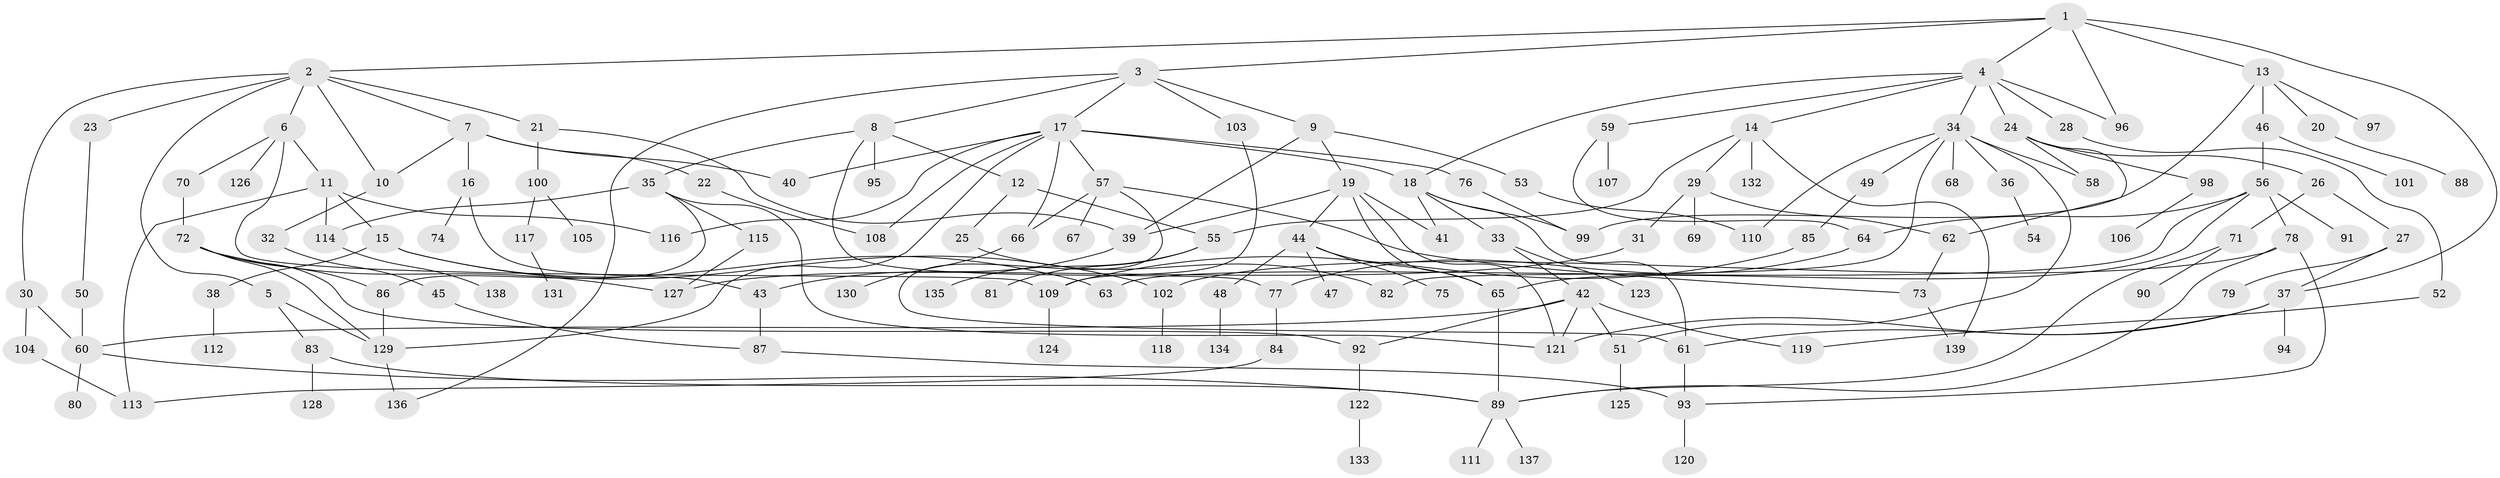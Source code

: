 // coarse degree distribution, {7: 0.03571428571428571, 3: 0.14285714285714285, 5: 0.09523809523809523, 4: 0.20238095238095238, 2: 0.2976190476190476, 9: 0.011904761904761904, 6: 0.05952380952380952, 8: 0.011904761904761904, 1: 0.14285714285714285}
// Generated by graph-tools (version 1.1) at 2025/36/03/04/25 23:36:02]
// undirected, 139 vertices, 194 edges
graph export_dot {
  node [color=gray90,style=filled];
  1;
  2;
  3;
  4;
  5;
  6;
  7;
  8;
  9;
  10;
  11;
  12;
  13;
  14;
  15;
  16;
  17;
  18;
  19;
  20;
  21;
  22;
  23;
  24;
  25;
  26;
  27;
  28;
  29;
  30;
  31;
  32;
  33;
  34;
  35;
  36;
  37;
  38;
  39;
  40;
  41;
  42;
  43;
  44;
  45;
  46;
  47;
  48;
  49;
  50;
  51;
  52;
  53;
  54;
  55;
  56;
  57;
  58;
  59;
  60;
  61;
  62;
  63;
  64;
  65;
  66;
  67;
  68;
  69;
  70;
  71;
  72;
  73;
  74;
  75;
  76;
  77;
  78;
  79;
  80;
  81;
  82;
  83;
  84;
  85;
  86;
  87;
  88;
  89;
  90;
  91;
  92;
  93;
  94;
  95;
  96;
  97;
  98;
  99;
  100;
  101;
  102;
  103;
  104;
  105;
  106;
  107;
  108;
  109;
  110;
  111;
  112;
  113;
  114;
  115;
  116;
  117;
  118;
  119;
  120;
  121;
  122;
  123;
  124;
  125;
  126;
  127;
  128;
  129;
  130;
  131;
  132;
  133;
  134;
  135;
  136;
  137;
  138;
  139;
  1 -- 2;
  1 -- 3;
  1 -- 4;
  1 -- 13;
  1 -- 96;
  1 -- 37;
  2 -- 5;
  2 -- 6;
  2 -- 7;
  2 -- 21;
  2 -- 23;
  2 -- 30;
  2 -- 10;
  3 -- 8;
  3 -- 9;
  3 -- 17;
  3 -- 103;
  3 -- 136;
  4 -- 14;
  4 -- 18;
  4 -- 24;
  4 -- 28;
  4 -- 34;
  4 -- 59;
  4 -- 96;
  5 -- 83;
  5 -- 129;
  6 -- 11;
  6 -- 70;
  6 -- 126;
  6 -- 109;
  7 -- 10;
  7 -- 16;
  7 -- 22;
  7 -- 40;
  8 -- 12;
  8 -- 35;
  8 -- 77;
  8 -- 95;
  9 -- 19;
  9 -- 53;
  9 -- 39;
  10 -- 32;
  11 -- 15;
  11 -- 116;
  11 -- 114;
  11 -- 113;
  12 -- 25;
  12 -- 55;
  13 -- 20;
  13 -- 46;
  13 -- 97;
  13 -- 99;
  14 -- 29;
  14 -- 55;
  14 -- 132;
  14 -- 139;
  15 -- 38;
  15 -- 102;
  15 -- 63;
  16 -- 43;
  16 -- 74;
  17 -- 57;
  17 -- 76;
  17 -- 108;
  17 -- 18;
  17 -- 40;
  17 -- 66;
  17 -- 116;
  17 -- 129;
  18 -- 33;
  18 -- 41;
  18 -- 61;
  18 -- 99;
  19 -- 39;
  19 -- 44;
  19 -- 41;
  19 -- 65;
  19 -- 121;
  20 -- 88;
  21 -- 100;
  21 -- 39;
  22 -- 108;
  23 -- 50;
  24 -- 26;
  24 -- 62;
  24 -- 98;
  24 -- 58;
  25 -- 82;
  26 -- 27;
  26 -- 71;
  27 -- 37;
  27 -- 79;
  28 -- 52;
  29 -- 31;
  29 -- 69;
  29 -- 62;
  30 -- 60;
  30 -- 104;
  31 -- 127;
  32 -- 45;
  33 -- 42;
  33 -- 123;
  34 -- 36;
  34 -- 49;
  34 -- 58;
  34 -- 68;
  34 -- 82;
  34 -- 110;
  34 -- 51;
  35 -- 114;
  35 -- 115;
  35 -- 86;
  35 -- 121;
  36 -- 54;
  37 -- 61;
  37 -- 94;
  37 -- 121;
  38 -- 112;
  39 -- 43;
  42 -- 51;
  42 -- 92;
  42 -- 119;
  42 -- 60;
  42 -- 121;
  43 -- 87;
  44 -- 47;
  44 -- 48;
  44 -- 75;
  44 -- 65;
  45 -- 87;
  46 -- 56;
  46 -- 101;
  48 -- 134;
  49 -- 85;
  50 -- 60;
  51 -- 125;
  52 -- 119;
  53 -- 110;
  55 -- 81;
  55 -- 135;
  56 -- 63;
  56 -- 64;
  56 -- 65;
  56 -- 78;
  56 -- 91;
  57 -- 66;
  57 -- 67;
  57 -- 73;
  57 -- 61;
  59 -- 107;
  59 -- 64;
  60 -- 80;
  60 -- 89;
  61 -- 93;
  62 -- 73;
  64 -- 77;
  65 -- 89;
  66 -- 130;
  70 -- 72;
  71 -- 89;
  71 -- 90;
  72 -- 86;
  72 -- 127;
  72 -- 129;
  72 -- 92;
  73 -- 139;
  76 -- 99;
  77 -- 84;
  78 -- 102;
  78 -- 93;
  78 -- 89;
  83 -- 128;
  83 -- 89;
  84 -- 113;
  85 -- 109;
  86 -- 129;
  87 -- 93;
  89 -- 111;
  89 -- 137;
  92 -- 122;
  93 -- 120;
  98 -- 106;
  100 -- 105;
  100 -- 117;
  102 -- 118;
  103 -- 109;
  104 -- 113;
  109 -- 124;
  114 -- 138;
  115 -- 127;
  117 -- 131;
  122 -- 133;
  129 -- 136;
}
